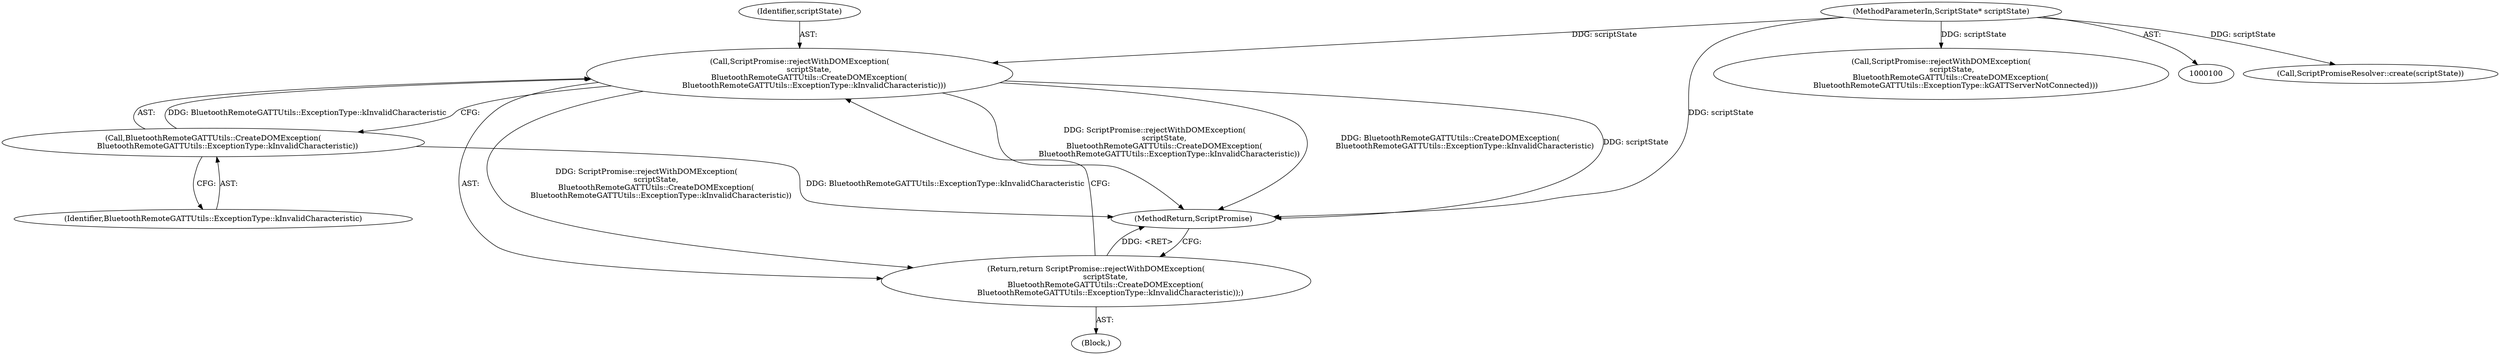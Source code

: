 digraph "0_Chrome_2bceda4948deeaed0a5a99305d0d488eb952f64f@pointer" {
"1000122" [label="(Call,ScriptPromise::rejectWithDOMException(\n        scriptState,\n        BluetoothRemoteGATTUtils::CreateDOMException(\n            BluetoothRemoteGATTUtils::ExceptionType::kInvalidCharacteristic)))"];
"1000101" [label="(MethodParameterIn,ScriptState* scriptState)"];
"1000124" [label="(Call,BluetoothRemoteGATTUtils::CreateDOMException(\n            BluetoothRemoteGATTUtils::ExceptionType::kInvalidCharacteristic))"];
"1000121" [label="(Return,return ScriptPromise::rejectWithDOMException(\n        scriptState,\n        BluetoothRemoteGATTUtils::CreateDOMException(\n            BluetoothRemoteGATTUtils::ExceptionType::kInvalidCharacteristic));)"];
"1000121" [label="(Return,return ScriptPromise::rejectWithDOMException(\n        scriptState,\n        BluetoothRemoteGATTUtils::CreateDOMException(\n            BluetoothRemoteGATTUtils::ExceptionType::kInvalidCharacteristic));)"];
"1000129" [label="(Call,ScriptPromiseResolver::create(scriptState))"];
"1000110" [label="(Call,ScriptPromise::rejectWithDOMException(\n         scriptState,\n        BluetoothRemoteGATTUtils::CreateDOMException(\n            BluetoothRemoteGATTUtils::ExceptionType::kGATTServerNotConnected)))"];
"1000120" [label="(Block,)"];
"1000124" [label="(Call,BluetoothRemoteGATTUtils::CreateDOMException(\n            BluetoothRemoteGATTUtils::ExceptionType::kInvalidCharacteristic))"];
"1000125" [label="(Identifier,BluetoothRemoteGATTUtils::ExceptionType::kInvalidCharacteristic)"];
"1000123" [label="(Identifier,scriptState)"];
"1000122" [label="(Call,ScriptPromise::rejectWithDOMException(\n        scriptState,\n        BluetoothRemoteGATTUtils::CreateDOMException(\n            BluetoothRemoteGATTUtils::ExceptionType::kInvalidCharacteristic)))"];
"1000101" [label="(MethodParameterIn,ScriptState* scriptState)"];
"1000171" [label="(MethodReturn,ScriptPromise)"];
"1000122" -> "1000121"  [label="AST: "];
"1000122" -> "1000124"  [label="CFG: "];
"1000123" -> "1000122"  [label="AST: "];
"1000124" -> "1000122"  [label="AST: "];
"1000121" -> "1000122"  [label="CFG: "];
"1000122" -> "1000171"  [label="DDG: ScriptPromise::rejectWithDOMException(\n        scriptState,\n        BluetoothRemoteGATTUtils::CreateDOMException(\n            BluetoothRemoteGATTUtils::ExceptionType::kInvalidCharacteristic))"];
"1000122" -> "1000171"  [label="DDG: BluetoothRemoteGATTUtils::CreateDOMException(\n            BluetoothRemoteGATTUtils::ExceptionType::kInvalidCharacteristic)"];
"1000122" -> "1000171"  [label="DDG: scriptState"];
"1000122" -> "1000121"  [label="DDG: ScriptPromise::rejectWithDOMException(\n        scriptState,\n        BluetoothRemoteGATTUtils::CreateDOMException(\n            BluetoothRemoteGATTUtils::ExceptionType::kInvalidCharacteristic))"];
"1000101" -> "1000122"  [label="DDG: scriptState"];
"1000124" -> "1000122"  [label="DDG: BluetoothRemoteGATTUtils::ExceptionType::kInvalidCharacteristic"];
"1000101" -> "1000100"  [label="AST: "];
"1000101" -> "1000171"  [label="DDG: scriptState"];
"1000101" -> "1000110"  [label="DDG: scriptState"];
"1000101" -> "1000129"  [label="DDG: scriptState"];
"1000124" -> "1000125"  [label="CFG: "];
"1000125" -> "1000124"  [label="AST: "];
"1000124" -> "1000171"  [label="DDG: BluetoothRemoteGATTUtils::ExceptionType::kInvalidCharacteristic"];
"1000121" -> "1000120"  [label="AST: "];
"1000171" -> "1000121"  [label="CFG: "];
"1000121" -> "1000171"  [label="DDG: <RET>"];
}
